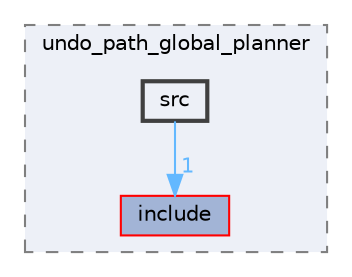 digraph "smacc_client_library/move_base_z_client/custom_planners/undo_path_global_planner/src"
{
 // LATEX_PDF_SIZE
  bgcolor="transparent";
  edge [fontname=Helvetica,fontsize=10,labelfontname=Helvetica,labelfontsize=10];
  node [fontname=Helvetica,fontsize=10,shape=box,height=0.2,width=0.4];
  compound=true
  subgraph clusterdir_de979fa96ccde5590f4b04f246af86b6 {
    graph [ bgcolor="#edf0f7", pencolor="grey50", label="undo_path_global_planner", fontname=Helvetica,fontsize=10 style="filled,dashed", URL="dir_de979fa96ccde5590f4b04f246af86b6.html",tooltip=""]
  dir_3ba1b5df0c6db9de9d3317cc4bcfa4dc [label="include", fillcolor="#a2b4d6", color="red", style="filled", URL="dir_3ba1b5df0c6db9de9d3317cc4bcfa4dc.html",tooltip=""];
  dir_b4cdb22a9fc31489cec893bc16f8f830 [label="src", fillcolor="#edf0f7", color="grey25", style="filled,bold", URL="dir_b4cdb22a9fc31489cec893bc16f8f830.html",tooltip=""];
  }
  dir_b4cdb22a9fc31489cec893bc16f8f830->dir_3ba1b5df0c6db9de9d3317cc4bcfa4dc [headlabel="1", labeldistance=1.5 headhref="dir_000117_000047.html" color="steelblue1" fontcolor="steelblue1"];
}
